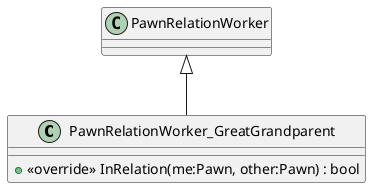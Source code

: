 @startuml
class PawnRelationWorker_GreatGrandparent {
    + <<override>> InRelation(me:Pawn, other:Pawn) : bool
}
PawnRelationWorker <|-- PawnRelationWorker_GreatGrandparent
@enduml

